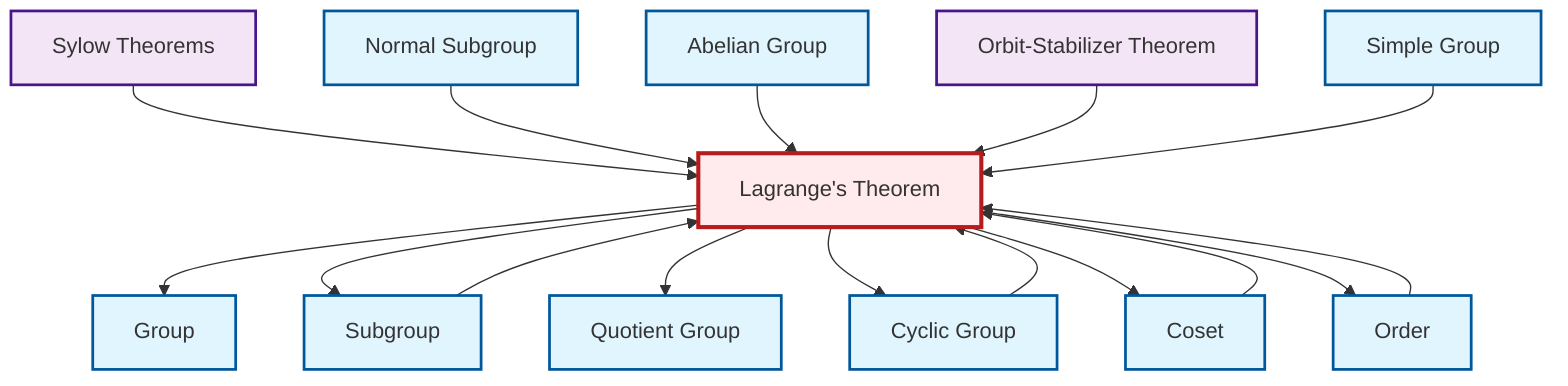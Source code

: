 graph TD
    classDef definition fill:#e1f5fe,stroke:#01579b,stroke-width:2px
    classDef theorem fill:#f3e5f5,stroke:#4a148c,stroke-width:2px
    classDef axiom fill:#fff3e0,stroke:#e65100,stroke-width:2px
    classDef example fill:#e8f5e9,stroke:#1b5e20,stroke-width:2px
    classDef current fill:#ffebee,stroke:#b71c1c,stroke-width:3px
    thm-orbit-stabilizer["Orbit-Stabilizer Theorem"]:::theorem
    def-abelian-group["Abelian Group"]:::definition
    def-order["Order"]:::definition
    def-cyclic-group["Cyclic Group"]:::definition
    def-group["Group"]:::definition
    def-normal-subgroup["Normal Subgroup"]:::definition
    def-subgroup["Subgroup"]:::definition
    thm-lagrange["Lagrange's Theorem"]:::theorem
    def-simple-group["Simple Group"]:::definition
    def-coset["Coset"]:::definition
    def-quotient-group["Quotient Group"]:::definition
    thm-sylow["Sylow Theorems"]:::theorem
    thm-sylow --> thm-lagrange
    thm-lagrange --> def-group
    def-order --> thm-lagrange
    thm-lagrange --> def-subgroup
    thm-lagrange --> def-quotient-group
    def-normal-subgroup --> thm-lagrange
    def-abelian-group --> thm-lagrange
    thm-lagrange --> def-cyclic-group
    thm-orbit-stabilizer --> thm-lagrange
    def-subgroup --> thm-lagrange
    def-coset --> thm-lagrange
    thm-lagrange --> def-coset
    thm-lagrange --> def-order
    def-simple-group --> thm-lagrange
    def-cyclic-group --> thm-lagrange
    class thm-lagrange current